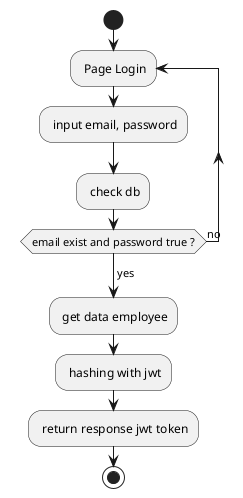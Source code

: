 @startuml AuthLogin
start 
repeat : Page Login;
    : input email, password;
    : check db;
repeat while (email exist and password true ?) is (no)
->yes;
 : get data employee;
 : hashing with jwt;
 : return response jwt token;
stop
@enduml